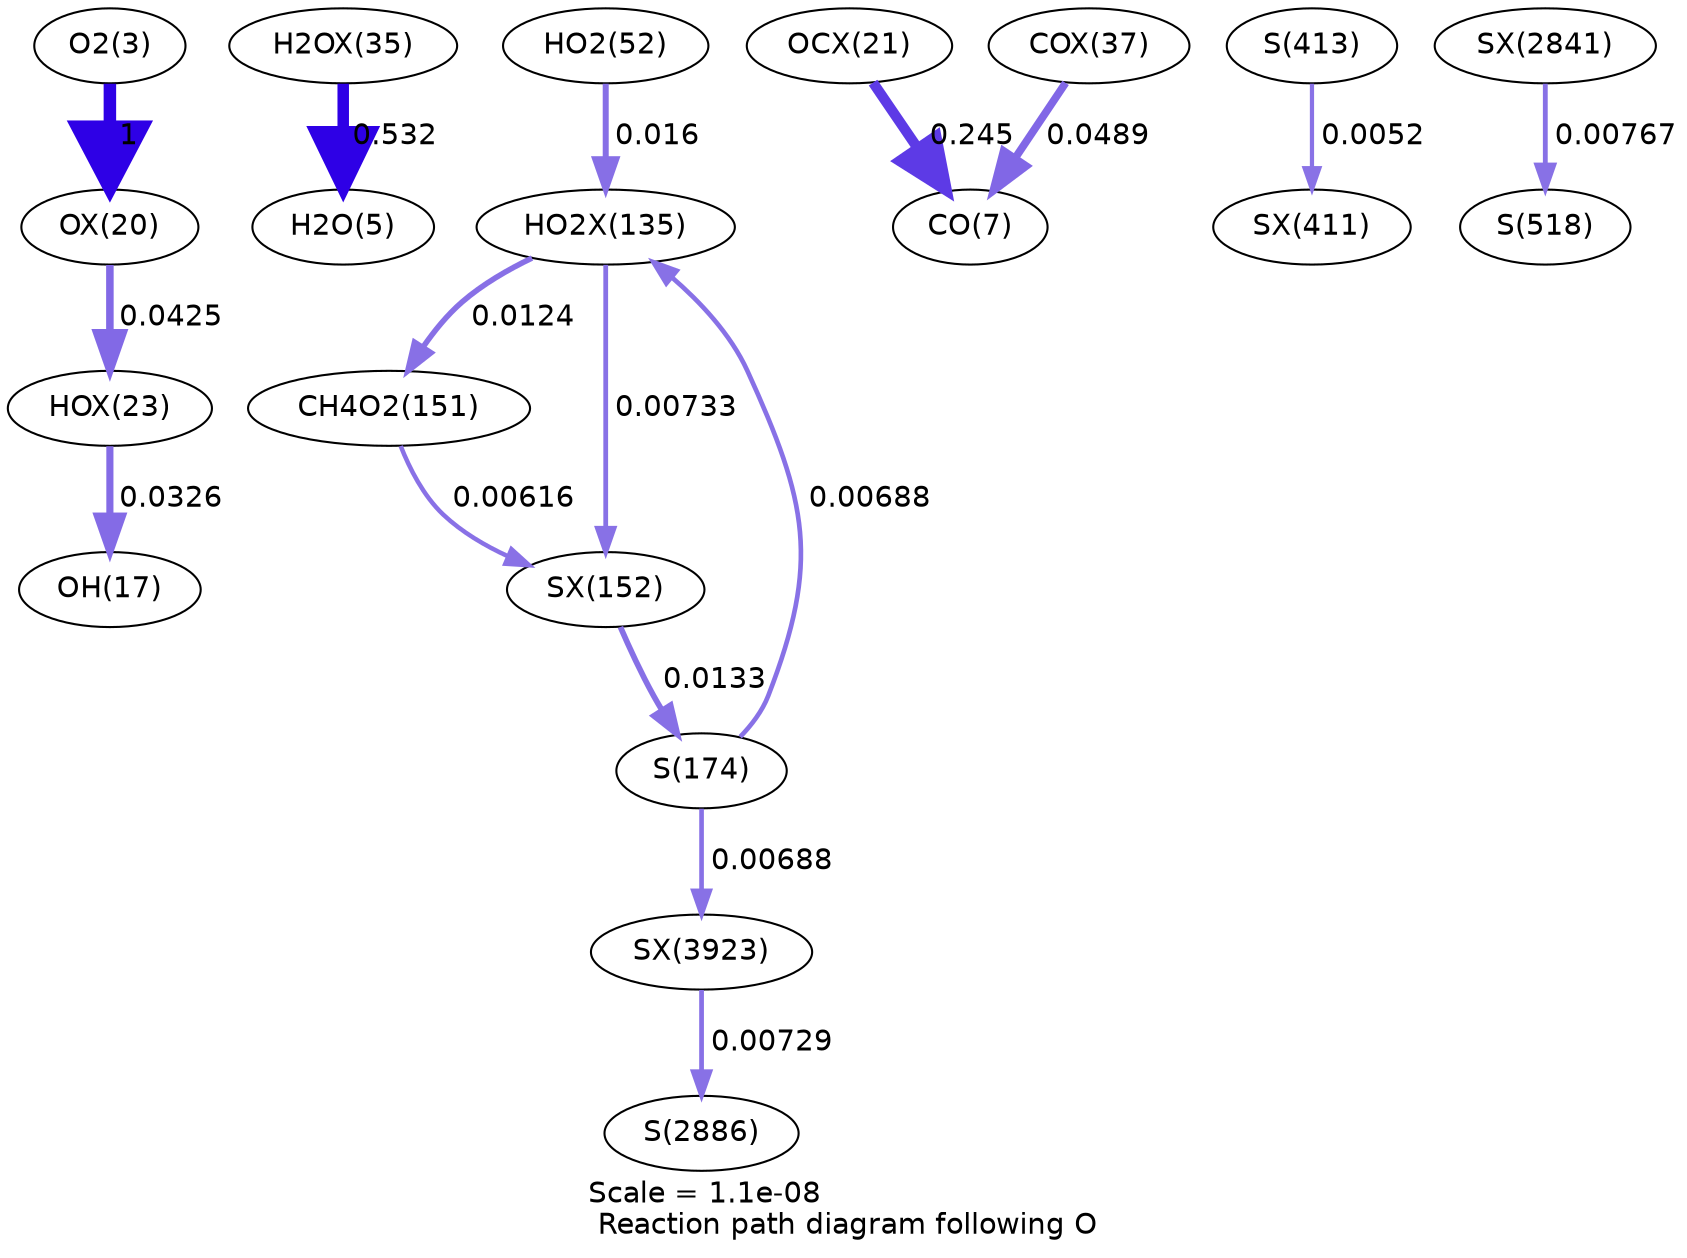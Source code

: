 digraph reaction_paths {
center=1;
s5 -> s71[fontname="Helvetica", penwidth=6, arrowsize=3, color="0.7, 1.5, 0.9"
, label=" 1"];
s71 -> s74[fontname="Helvetica", penwidth=3.62, arrowsize=1.81, color="0.7, 0.543, 0.9"
, label=" 0.0425"];
s74 -> s19[fontname="Helvetica", penwidth=3.42, arrowsize=1.71, color="0.7, 0.533, 0.9"
, label=" 0.0326"];
s78 -> s7[fontname="Helvetica", penwidth=5.52, arrowsize=2.76, color="0.7, 1.03, 0.9"
, label=" 0.532"];
s21 -> s93[fontname="Helvetica", penwidth=2.88, arrowsize=1.44, color="0.7, 0.516, 0.9"
, label=" 0.016"];
s93 -> s27[fontname="Helvetica", penwidth=2.68, arrowsize=1.34, color="0.7, 0.512, 0.9"
, label=" 0.0124"];
s93 -> s95[fontname="Helvetica", penwidth=2.29, arrowsize=1.14, color="0.7, 0.507, 0.9"
, label=" 0.00733"];
s31 -> s93[fontname="Helvetica", penwidth=2.24, arrowsize=1.12, color="0.7, 0.507, 0.9"
, label=" 0.00688"];
s72 -> s9[fontname="Helvetica", penwidth=4.94, arrowsize=2.47, color="0.7, 0.745, 0.9"
, label=" 0.245"];
s80 -> s9[fontname="Helvetica", penwidth=3.72, arrowsize=1.86, color="0.7, 0.549, 0.9"
, label=" 0.0489"];
s40 -> s112[fontname="Helvetica", penwidth=2.03, arrowsize=1.01, color="0.7, 0.505, 0.9"
, label=" 0.0052"];
s27 -> s95[fontname="Helvetica", penwidth=2.16, arrowsize=1.08, color="0.7, 0.506, 0.9"
, label=" 0.00616"];
s95 -> s31[fontname="Helvetica", penwidth=2.74, arrowsize=1.37, color="0.7, 0.513, 0.9"
, label=" 0.0133"];
s173 -> s43[fontname="Helvetica", penwidth=2.32, arrowsize=1.16, color="0.7, 0.508, 0.9"
, label=" 0.00767"];
s31 -> s189[fontname="Helvetica", penwidth=2.24, arrowsize=1.12, color="0.7, 0.507, 0.9"
, label=" 0.00688"];
s189 -> s67[fontname="Helvetica", penwidth=2.28, arrowsize=1.14, color="0.7, 0.507, 0.9"
, label=" 0.00729"];
s5 [ fontname="Helvetica", label="O2(3)"];
s7 [ fontname="Helvetica", label="H2O(5)"];
s9 [ fontname="Helvetica", label="CO(7)"];
s19 [ fontname="Helvetica", label="OH(17)"];
s21 [ fontname="Helvetica", label="HO2(52)"];
s27 [ fontname="Helvetica", label="CH4O2(151)"];
s31 [ fontname="Helvetica", label="S(174)"];
s40 [ fontname="Helvetica", label="S(413)"];
s43 [ fontname="Helvetica", label="S(518)"];
s67 [ fontname="Helvetica", label="S(2886)"];
s71 [ fontname="Helvetica", label="OX(20)"];
s72 [ fontname="Helvetica", label="OCX(21)"];
s74 [ fontname="Helvetica", label="HOX(23)"];
s78 [ fontname="Helvetica", label="H2OX(35)"];
s80 [ fontname="Helvetica", label="COX(37)"];
s93 [ fontname="Helvetica", label="HO2X(135)"];
s95 [ fontname="Helvetica", label="SX(152)"];
s112 [ fontname="Helvetica", label="SX(411)"];
s173 [ fontname="Helvetica", label="SX(2841)"];
s189 [ fontname="Helvetica", label="SX(3923)"];
 label = "Scale = 1.1e-08\l Reaction path diagram following O";
 fontname = "Helvetica";
}
